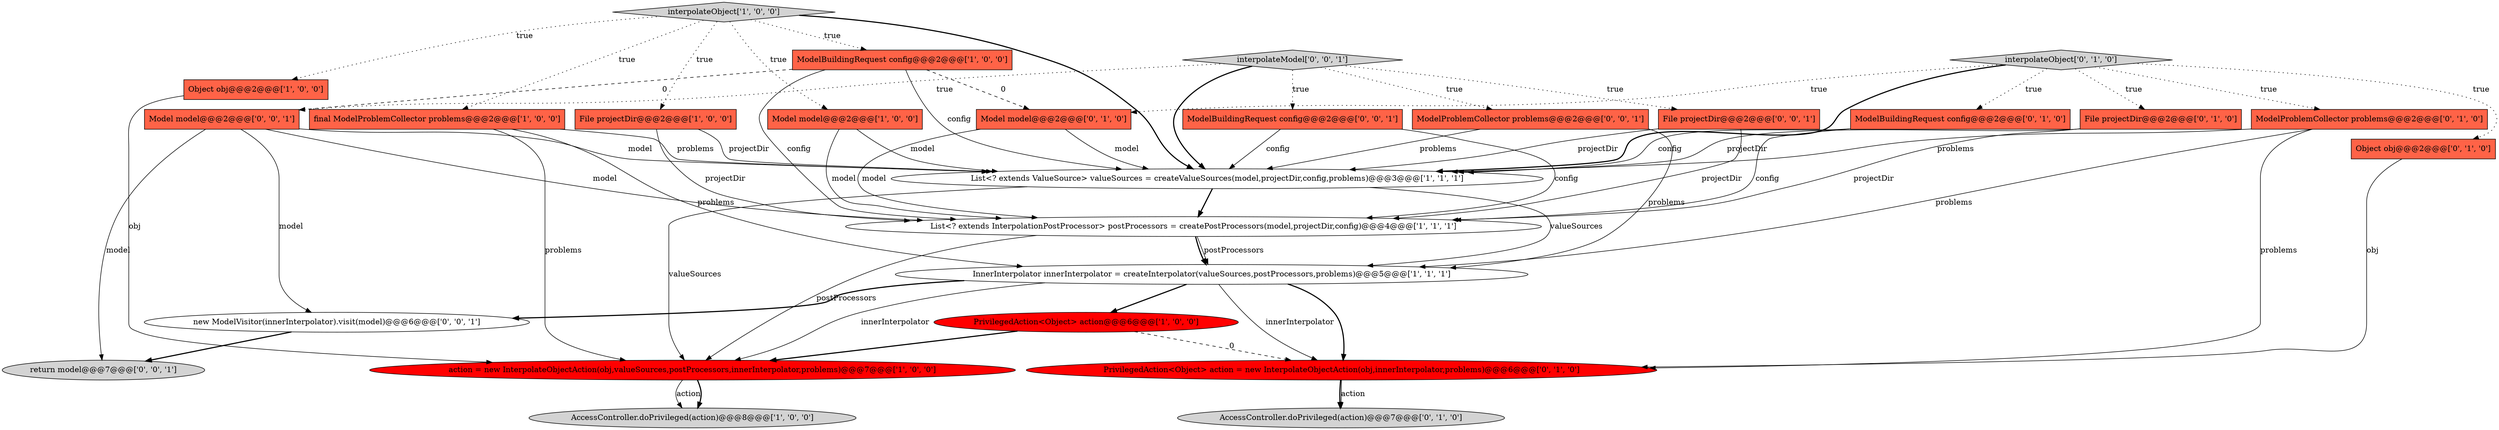 digraph {
23 [style = filled, label = "interpolateModel['0', '0', '1']", fillcolor = lightgray, shape = diamond image = "AAA0AAABBB3BBB"];
20 [style = filled, label = "File projectDir@@@2@@@['0', '0', '1']", fillcolor = tomato, shape = box image = "AAA0AAABBB3BBB"];
14 [style = filled, label = "ModelBuildingRequest config@@@2@@@['0', '1', '0']", fillcolor = tomato, shape = box image = "AAA0AAABBB2BBB"];
3 [style = filled, label = "InnerInterpolator innerInterpolator = createInterpolator(valueSources,postProcessors,problems)@@@5@@@['1', '1', '1']", fillcolor = white, shape = ellipse image = "AAA0AAABBB1BBB"];
26 [style = filled, label = "Model model@@@2@@@['0', '0', '1']", fillcolor = tomato, shape = box image = "AAA0AAABBB3BBB"];
9 [style = filled, label = "interpolateObject['1', '0', '0']", fillcolor = lightgray, shape = diamond image = "AAA0AAABBB1BBB"];
16 [style = filled, label = "File projectDir@@@2@@@['0', '1', '0']", fillcolor = tomato, shape = box image = "AAA0AAABBB2BBB"];
1 [style = filled, label = "List<? extends ValueSource> valueSources = createValueSources(model,projectDir,config,problems)@@@3@@@['1', '1', '1']", fillcolor = white, shape = ellipse image = "AAA0AAABBB1BBB"];
0 [style = filled, label = "Object obj@@@2@@@['1', '0', '0']", fillcolor = tomato, shape = box image = "AAA0AAABBB1BBB"];
22 [style = filled, label = "new ModelVisitor(innerInterpolator).visit(model)@@@6@@@['0', '0', '1']", fillcolor = white, shape = ellipse image = "AAA0AAABBB3BBB"];
6 [style = filled, label = "PrivilegedAction<Object> action@@@6@@@['1', '0', '0']", fillcolor = red, shape = ellipse image = "AAA1AAABBB1BBB"];
18 [style = filled, label = "Model model@@@2@@@['0', '1', '0']", fillcolor = tomato, shape = box image = "AAA1AAABBB2BBB"];
17 [style = filled, label = "PrivilegedAction<Object> action = new InterpolateObjectAction(obj,innerInterpolator,problems)@@@6@@@['0', '1', '0']", fillcolor = red, shape = ellipse image = "AAA1AAABBB2BBB"];
8 [style = filled, label = "AccessController.doPrivileged(action)@@@8@@@['1', '0', '0']", fillcolor = lightgray, shape = ellipse image = "AAA0AAABBB1BBB"];
21 [style = filled, label = "ModelProblemCollector problems@@@2@@@['0', '0', '1']", fillcolor = tomato, shape = box image = "AAA0AAABBB3BBB"];
2 [style = filled, label = "File projectDir@@@2@@@['1', '0', '0']", fillcolor = tomato, shape = box image = "AAA0AAABBB1BBB"];
7 [style = filled, label = "ModelBuildingRequest config@@@2@@@['1', '0', '0']", fillcolor = tomato, shape = box image = "AAA1AAABBB1BBB"];
25 [style = filled, label = "ModelBuildingRequest config@@@2@@@['0', '0', '1']", fillcolor = tomato, shape = box image = "AAA0AAABBB3BBB"];
5 [style = filled, label = "final ModelProblemCollector problems@@@2@@@['1', '0', '0']", fillcolor = tomato, shape = box image = "AAA0AAABBB1BBB"];
12 [style = filled, label = "interpolateObject['0', '1', '0']", fillcolor = lightgray, shape = diamond image = "AAA0AAABBB2BBB"];
11 [style = filled, label = "List<? extends InterpolationPostProcessor> postProcessors = createPostProcessors(model,projectDir,config)@@@4@@@['1', '1', '1']", fillcolor = white, shape = ellipse image = "AAA0AAABBB1BBB"];
19 [style = filled, label = "AccessController.doPrivileged(action)@@@7@@@['0', '1', '0']", fillcolor = lightgray, shape = ellipse image = "AAA0AAABBB2BBB"];
15 [style = filled, label = "Object obj@@@2@@@['0', '1', '0']", fillcolor = tomato, shape = box image = "AAA0AAABBB2BBB"];
4 [style = filled, label = "Model model@@@2@@@['1', '0', '0']", fillcolor = tomato, shape = box image = "AAA0AAABBB1BBB"];
13 [style = filled, label = "ModelProblemCollector problems@@@2@@@['0', '1', '0']", fillcolor = tomato, shape = box image = "AAA0AAABBB2BBB"];
24 [style = filled, label = "return model@@@7@@@['0', '0', '1']", fillcolor = lightgray, shape = ellipse image = "AAA0AAABBB3BBB"];
10 [style = filled, label = "action = new InterpolateObjectAction(obj,valueSources,postProcessors,innerInterpolator,problems)@@@7@@@['1', '0', '0']", fillcolor = red, shape = ellipse image = "AAA1AAABBB1BBB"];
10->8 [style = solid, label="action"];
7->11 [style = solid, label="config"];
1->10 [style = solid, label="valueSources"];
26->1 [style = solid, label="model"];
9->0 [style = dotted, label="true"];
4->1 [style = solid, label="model"];
3->17 [style = solid, label="innerInterpolator"];
7->18 [style = dashed, label="0"];
2->1 [style = solid, label="projectDir"];
0->10 [style = solid, label="obj"];
3->10 [style = solid, label="innerInterpolator"];
21->3 [style = solid, label="problems"];
20->11 [style = solid, label="projectDir"];
14->11 [style = solid, label="config"];
23->21 [style = dotted, label="true"];
12->15 [style = dotted, label="true"];
3->6 [style = bold, label=""];
1->3 [style = solid, label="valueSources"];
16->11 [style = solid, label="projectDir"];
6->17 [style = dashed, label="0"];
7->1 [style = solid, label="config"];
11->3 [style = solid, label="postProcessors"];
26->24 [style = solid, label="model"];
14->1 [style = solid, label="config"];
12->18 [style = dotted, label="true"];
13->1 [style = solid, label="problems"];
18->11 [style = solid, label="model"];
12->1 [style = bold, label=""];
3->22 [style = bold, label=""];
18->1 [style = solid, label="model"];
17->19 [style = bold, label=""];
13->17 [style = solid, label="problems"];
17->19 [style = solid, label="action"];
1->11 [style = bold, label=""];
5->10 [style = solid, label="problems"];
25->1 [style = solid, label="config"];
25->11 [style = solid, label="config"];
21->1 [style = solid, label="problems"];
12->14 [style = dotted, label="true"];
12->13 [style = dotted, label="true"];
23->26 [style = dotted, label="true"];
23->20 [style = dotted, label="true"];
10->8 [style = bold, label=""];
12->16 [style = dotted, label="true"];
11->3 [style = bold, label=""];
9->2 [style = dotted, label="true"];
6->10 [style = bold, label=""];
5->1 [style = solid, label="problems"];
16->1 [style = solid, label="projectDir"];
23->1 [style = bold, label=""];
9->4 [style = dotted, label="true"];
3->17 [style = bold, label=""];
26->22 [style = solid, label="model"];
22->24 [style = bold, label=""];
9->7 [style = dotted, label="true"];
9->1 [style = bold, label=""];
7->26 [style = dashed, label="0"];
4->11 [style = solid, label="model"];
2->11 [style = solid, label="projectDir"];
13->3 [style = solid, label="problems"];
26->11 [style = solid, label="model"];
5->3 [style = solid, label="problems"];
20->1 [style = solid, label="projectDir"];
15->17 [style = solid, label="obj"];
23->25 [style = dotted, label="true"];
11->10 [style = solid, label="postProcessors"];
9->5 [style = dotted, label="true"];
}

